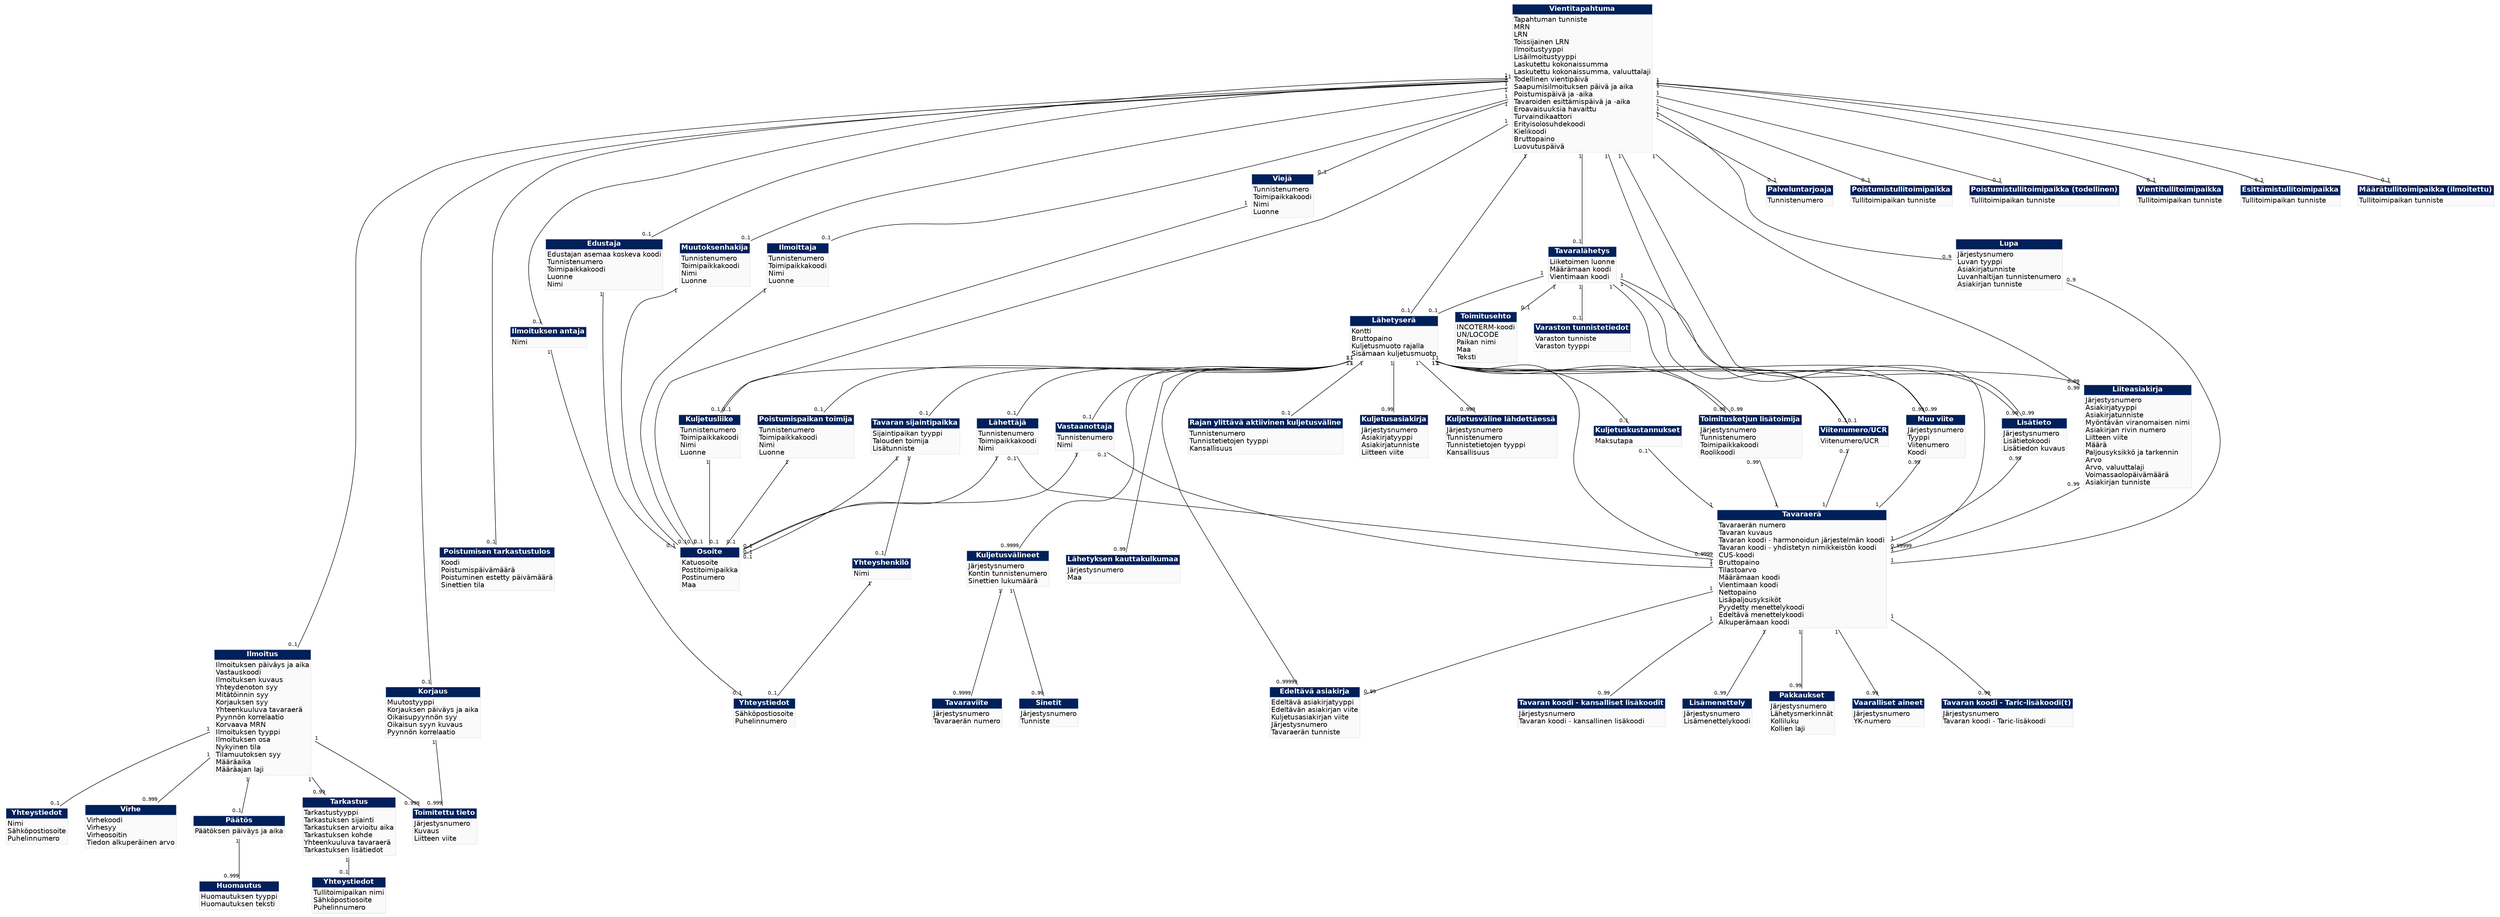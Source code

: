Graph Export {
	node [shape=plaintext, fontname = "helvetica"];
	edge [fontname = "helvetica"];
	{rank=same "Notification" "Amendment" "Packaging"}
	{rank=same "TransportEquipment" "Itinerary" "ExitControlResult" "GoodsItem"}
	"ExportOperation" [label=<<table border="0" cellspacing="0" cellborder="1" color="#E3E5E9"><tr><td bgcolor="#00205B"><font color="white"><b>Vientitapahtuma</b></font></td></tr><tr><td bgcolor="#fafafa" align="left">Tapahtuman tunniste<br align="left"/>MRN<br align="left"/>LRN<br align="left"/>Toissijainen LRN<br align="left"/>Ilmoitustyyppi<br align="left"/>Lisäilmoitustyyppi<br align="left"/>Laskutettu kokonaissumma<br align="left"/>Laskutettu kokonaissumma, valuuttalaji<br align="left"/>Todellinen vientipäivä<br align="left"/>Saapumisilmoituksen päivä ja aika<br align="left"/>Poistumispäivä ja -aika<br align="left"/>Tavaroiden esittämispäivä ja -aika<br align="left"/>Eroavaisuuksia havaittu<br align="left"/>Turvaindikaattori<br align="left"/>Erityisolosuhdekoodi<br align="left"/>Kielikoodi<br align="left"/>Bruttopaino<br align="left"/>Luovutuspäivä<br align="left"/></td></tr></table>>];
	"Amendment" [label=<<table border="0" cellspacing="0" cellborder="1" color="#E3E5E9"><tr><td bgcolor="#00205B"><font color="white"><b>Korjaus</b></font></td></tr><tr><td bgcolor="#fafafa" align="left">Muutostyyppi<br align="left"/>Korjauksen päiväys ja aika<br align="left"/>Oikaisupyynnön syy<br align="left"/>Oikaisun syyn kuvaus<br align="left"/>Pyynnön korrelaatio<br align="left"/></td></tr></table>>];
	"ProvidedInfo" [label=<<table border="0" cellspacing="0" cellborder="1" color="#E3E5E9"><tr><td bgcolor="#00205B"><font color="white"><b>Toimitettu tieto</b></font></td></tr><tr><td bgcolor="#fafafa" align="left">Järjestysnumero<br align="left"/>Kuvaus<br align="left"/>Liitteen viite<br align="left"/></td></tr></table>>];
	"Notification" [label=<<table border="0" cellspacing="0" cellborder="1" color="#E3E5E9"><tr><td bgcolor="#00205B"><font color="white"><b>Ilmoitus</b></font></td></tr><tr><td bgcolor="#fafafa" align="left">Ilmoituksen päiväys ja aika<br align="left"/>Vastauskoodi<br align="left"/>Ilmoituksen kuvaus<br align="left"/>Yhteydenoton syy<br align="left"/>Mitätöinnin syy<br align="left"/>Korjauksen syy<br align="left"/>Yhteenkuuluva tavaraerä<br align="left"/>Pyynnön korrelaatio<br align="left"/>Korvaava MRN<br align="left"/>Ilmoituksen tyyppi<br align="left"/>Ilmoituksen osa<br align="left"/>Nykyinen tila<br align="left"/>Tilamuutoksen syy<br align="left"/>Määräaika<br align="left"/>Määräajan laji<br align="left"/></td></tr></table>>];
	"Agent" [label=<<table border="0" cellspacing="0" cellborder="1" color="#E3E5E9"><tr><td bgcolor="#00205B"><font color="white"><b>Edustaja</b></font></td></tr><tr><td bgcolor="#fafafa" align="left">Edustajan asemaa koskeva koodi<br align="left"/>Tunnistenumero<br align="left"/>Toimipaikkakoodi<br align="left"/>Luonne<br align="left"/>Nimi<br align="left"/></td></tr></table>>];
	"Applicant" [label=<<table border="0" cellspacing="0" cellborder="1" color="#E3E5E9"><tr><td bgcolor="#00205B"><font color="white"><b>Muutoksenhakija</b></font></td></tr><tr><td bgcolor="#fafafa" align="left">Tunnistenumero<br align="left"/>Toimipaikkakoodi<br align="left"/>Nimi<br align="left"/>Luonne<br align="left"/></td></tr></table>>];
	"Address" [label=<<table border="0" cellspacing="0" cellborder="1" color="#E3E5E9"><tr><td bgcolor="#00205B"><font color="white"><b>Osoite</b></font></td></tr><tr><td bgcolor="#fafafa" align="left">Katuosoite<br align="left"/>Postitoimipaikka<br align="left"/>Postinumero<br align="left"/>Maa<br align="left"/></td></tr></table>>];
	"Declarant" [label=<<table border="0" cellspacing="0" cellborder="1" color="#E3E5E9"><tr><td bgcolor="#00205B"><font color="white"><b>Ilmoittaja</b></font></td></tr><tr><td bgcolor="#fafafa" align="left">Tunnistenumero<br align="left"/>Toimipaikkakoodi<br align="left"/>Nimi<br align="left"/>Luonne<br align="left"/></td></tr></table>>];
	"Exporter" [label=<<table border="0" cellspacing="0" cellborder="1" color="#E3E5E9"><tr><td bgcolor="#00205B"><font color="white"><b>Viejä</b></font></td></tr><tr><td bgcolor="#fafafa" align="left">Tunnistenumero<br align="left"/>Toimipaikkakoodi<br align="left"/>Nimi<br align="left"/>Luonne<br align="left"/></td></tr></table>>];
	"ServiceProvider" [label=<<table border="0" cellspacing="0" cellborder="1" color="#E3E5E9"><tr><td bgcolor="#00205B"><font color="white"><b>Palveluntarjoaja</b></font></td></tr><tr><td bgcolor="#fafafa" align="left">Tunnistenumero<br align="left"/></td></tr></table>>];
	"Submitter" [label=<<table border="0" cellspacing="0" cellborder="1" color="#E3E5E9"><tr><td bgcolor="#00205B"><font color="white"><b>Ilmoituksen antaja</b></font></td></tr><tr><td bgcolor="#fafafa" align="left">Nimi<br align="left"/></td></tr></table>>];
	"Communication" [label=<<table border="0" cellspacing="0" cellborder="1" color="#E3E5E9"><tr><td bgcolor="#00205B"><font color="white"><b>Yhteystiedot</b></font></td></tr><tr><td bgcolor="#fafafa" align="left">Sähköpostiosoite<br align="left"/>Puhelinnumero<br align="left"/></td></tr></table>>];
	"SupportingDocument" [label=<<table border="0" cellspacing="0" cellborder="1" color="#E3E5E9"><tr><td bgcolor="#00205B"><font color="white"><b>Liiteasiakirja</b></font></td></tr><tr><td bgcolor="#fafafa" align="left">Järjestysnumero<br align="left"/>Asiakirjatyyppi<br align="left"/>Asiakirjatunniste<br align="left"/>Myöntävän viranomaisen nimi<br align="left"/>Asiakirjan rivin numero<br align="left"/>Liitteen viite<br align="left"/>Määrä<br align="left"/>Paljousyksikkö ja tarkennin<br align="left"/>Arvo<br align="left"/>Arvo, valuuttalaji<br align="left"/>Voimassaolopäivämäärä<br align="left"/>Asiakirjan tunniste<br align="left"/></td></tr></table>>];
	"AdditionalReference" [label=<<table border="0" cellspacing="0" cellborder="1" color="#E3E5E9"><tr><td bgcolor="#00205B"><font color="white"><b>Muu viite</b></font></td></tr><tr><td bgcolor="#fafafa" align="left">Järjestysnumero<br align="left"/>Tyyppi<br align="left"/>Viitenumero<br align="left"/>Koodi<br align="left"/></td></tr></table>>];
	"Authorisation" [label=<<table border="0" cellspacing="0" cellborder="1" color="#E3E5E9"><tr><td bgcolor="#00205B"><font color="white"><b>Lupa</b></font></td></tr><tr><td bgcolor="#fafafa" align="left">Järjestysnumero<br align="left"/>Luvan tyyppi<br align="left"/>Asiakirjatunniste<br align="left"/>Luvanhaltijan tunnistenumero<br align="left"/>Asiakirjan tunniste<br align="left"/></td></tr></table>>];
	"AdditionalInformation" [label=<<table border="0" cellspacing="0" cellborder="1" color="#E3E5E9"><tr><td bgcolor="#00205B"><font color="white"><b>Lisätieto</b></font></td></tr><tr><td bgcolor="#fafafa" align="left">Järjestysnumero<br align="left"/>Lisätietokoodi<br align="left"/>Lisätiedon kuvaus<br align="left"/></td></tr></table>>];
	"Consignment" [label=<<table border="0" cellspacing="0" cellborder="1" color="#E3E5E9"><tr><td bgcolor="#00205B"><font color="white"><b>Lähetyserä</b></font></td></tr><tr><td bgcolor="#fafafa" align="left">Kontti<br align="left"/>Bruttopaino<br align="left"/>Kuljetusmuoto rajalla<br align="left"/>Sisämaan kuljetusmuoto<br align="left"/></td></tr></table>>];
	"UCR" [label=<<table border="0" cellspacing="0" cellborder="1" color="#E3E5E9"><tr><td bgcolor="#00205B"><font color="white"><b>Viitenumero/UCR</b></font></td></tr><tr><td bgcolor="#fafafa" align="left">Viitenumero/UCR<br align="left"/></td></tr></table>>];
	"AEOMutualRecognitionParty" [label=<<table border="0" cellspacing="0" cellborder="1" color="#E3E5E9"><tr><td bgcolor="#00205B"><font color="white"><b>Toimitusketjun lisätoimija</b></font></td></tr><tr><td bgcolor="#fafafa" align="left">Järjestysnumero<br align="left"/>Tunnistenumero<br align="left"/>Toimipaikkakoodi<br align="left"/>Roolikoodi<br align="left"/></td></tr></table>>];
	"Carrier" [label=<<table border="0" cellspacing="0" cellborder="1" color="#E3E5E9"><tr><td bgcolor="#00205B"><font color="white"><b>Kuljetusliike</b></font></td></tr><tr><td bgcolor="#fafafa" align="left">Tunnistenumero<br align="left"/>Toimipaikkakoodi<br align="left"/>Nimi<br align="left"/>Luonne<br align="left"/></td></tr></table>>];
	"TraderAtExit" [label=<<table border="0" cellspacing="0" cellborder="1" color="#E3E5E9"><tr><td bgcolor="#00205B"><font color="white"><b>Poistumispaikan toimija</b></font></td></tr><tr><td bgcolor="#fafafa" align="left">Tunnistenumero<br align="left"/>Toimipaikkakoodi<br align="left"/>Nimi<br align="left"/>Luonne<br align="left"/></td></tr></table>>];
	"Consignee" [label=<<table border="0" cellspacing="0" cellborder="1" color="#E3E5E9"><tr><td bgcolor="#00205B"><font color="white"><b>Vastaanottaja</b></font></td></tr><tr><td bgcolor="#fafafa" align="left">Tunnistenumero<br align="left"/>Nimi<br align="left"/></td></tr></table>>];
	"Consignor" [label=<<table border="0" cellspacing="0" cellborder="1" color="#E3E5E9"><tr><td bgcolor="#00205B"><font color="white"><b>Lähettäjä</b></font></td></tr><tr><td bgcolor="#fafafa" align="left">Tunnistenumero<br align="left"/>Toimipaikkakoodi<br align="left"/>Nimi<br align="left"/></td></tr></table>>];
	"BorderTransportMeans" [label=<<table border="0" cellspacing="0" cellborder="1" color="#E3E5E9"><tr><td bgcolor="#00205B"><font color="white"><b>Rajan ylittävä aktiivinen kuljetusväline</b></font></td></tr><tr><td bgcolor="#fafafa" align="left">Tunnistenumero<br align="left"/>Tunnistetietojen tyyppi<br align="left"/>Kansallisuus<br align="left"/></td></tr></table>>];
	"PreviousDocument" [label=<<table border="0" cellspacing="0" cellborder="1" color="#E3E5E9"><tr><td bgcolor="#00205B"><font color="white"><b>Edeltävä asiakirja</b></font></td></tr><tr><td bgcolor="#fafafa" align="left">Edeltävä asiakirjatyyppi<br align="left"/>Edeltävän asiakirjan viite<br align="left"/>Kuljetusasiakirjan viite<br align="left"/>Järjestysnumero<br align="left"/>Tavaraerän tunniste<br align="left"/></td></tr></table>>];
	"TransportContractDocument" [label=<<table border="0" cellspacing="0" cellborder="1" color="#E3E5E9"><tr><td bgcolor="#00205B"><font color="white"><b>Kuljetusasiakirja</b></font></td></tr><tr><td bgcolor="#fafafa" align="left">Järjestysnumero<br align="left"/>Asiakirjatyyppi<br align="left"/>Asiakirjatunniste<br align="left"/>Liitteen viite<br align="left"/></td></tr></table>>];
	"Freight" [label=<<table border="0" cellspacing="0" cellborder="1" color="#E3E5E9"><tr><td bgcolor="#00205B"><font color="white"><b>Kuljetuskustannukset</b></font></td></tr><tr><td bgcolor="#fafafa" align="left">Maksutapa<br align="left"/></td></tr></table>>];
	"Itinerary" [label=<<table border="0" cellspacing="0" cellborder="1" color="#E3E5E9"><tr><td bgcolor="#00205B"><font color="white"><b>Lähetyksen kauttakulkumaa</b></font></td></tr><tr><td bgcolor="#fafafa" align="left">Järjestysnumero<br align="left"/>Maa<br align="left"/></td></tr></table>>];
	"GoodsLocation" [label=<<table border="0" cellspacing="0" cellborder="1" color="#E3E5E9"><tr><td bgcolor="#00205B"><font color="white"><b>Tavaran sijaintipaikka</b></font></td></tr><tr><td bgcolor="#fafafa" align="left">Sijaintipaikan tyyppi<br align="left"/>Talouden toimija<br align="left"/>Lisätunniste<br align="left"/></td></tr></table>>];
	"LocationContact" [label=<<table border="0" cellspacing="0" cellborder="1" color="#E3E5E9"><tr><td bgcolor="#00205B"><font color="white"><b>Yhteyshenkilö</b></font></td></tr><tr><td bgcolor="#fafafa" align="left">Nimi<br align="left"/></td></tr></table>>];
	"TransportEquipment" [label=<<table border="0" cellspacing="0" cellborder="1" color="#E3E5E9"><tr><td bgcolor="#00205B"><font color="white"><b>Kuljetusvälineet</b></font></td></tr><tr><td bgcolor="#fafafa" align="left">Järjestysnumero<br align="left"/>Kontin tunnistenumero<br align="left"/>Sinettien lukumäärä<br align="left"/></td></tr></table>>];
	"Seal" [label=<<table border="0" cellspacing="0" cellborder="1" color="#E3E5E9"><tr><td bgcolor="#00205B"><font color="white"><b>Sinetit</b></font></td></tr><tr><td bgcolor="#fafafa" align="left">Järjestysnumero<br align="left"/>Tunniste<br align="left"/></td></tr></table>>];
	"GoodsReference" [label=<<table border="0" cellspacing="0" cellborder="1" color="#E3E5E9"><tr><td bgcolor="#00205B"><font color="white"><b>Tavaraviite</b></font></td></tr><tr><td bgcolor="#fafafa" align="left">Järjestysnumero<br align="left"/>Tavaraerän numero<br align="left"/></td></tr></table>>];
	"GoodsItem" [label=<<table border="0" cellspacing="0" cellborder="1" color="#E3E5E9"><tr><td bgcolor="#00205B"><font color="white"><b>Tavaraerä</b></font></td></tr><tr><td bgcolor="#fafafa" align="left">Tavaraerän numero<br align="left"/>Tavaran kuvaus<br align="left"/>Tavaran koodi - harmonoidun järjestelmän koodi<br align="left"/>Tavaran koodi - yhdistetyn nimikkeistön koodi<br align="left"/>CUS-koodi<br align="left"/>Bruttopaino<br align="left"/>Tilastoarvo<br align="left"/>Määrämaan koodi<br align="left"/>Vientimaan koodi<br align="left"/>Nettopaino<br align="left"/>Lisäpaljousyksiköt<br align="left"/>Pyydetty menettelykoodi<br align="left"/>Edeltävä menettelykoodi<br align="left"/>Alkuperämaan koodi<br align="left"/></td></tr></table>>];
	"DangerousGoods" [label=<<table border="0" cellspacing="0" cellborder="1" color="#E3E5E9"><tr><td bgcolor="#00205B"><font color="white"><b>Vaaralliset aineet</b></font></td></tr><tr><td bgcolor="#fafafa" align="left">Järjestysnumero<br align="left"/>YK-numero<br align="left"/></td></tr></table>>];
	"Packaging" [label=<<table border="0" cellspacing="0" cellborder="1" color="#E3E5E9"><tr><td bgcolor="#00205B"><font color="white"><b>Pakkaukset</b></font></td></tr><tr><td bgcolor="#fafafa" align="left">Järjestysnumero<br align="left"/>Lähetysmerkinnät<br align="left"/>Kolliluku<br align="left"/>Kollien laji<br align="left"/></td></tr></table>>];
	"GoodsShipment" [label=<<table border="0" cellspacing="0" cellborder="1" color="#E3E5E9"><tr><td bgcolor="#00205B"><font color="white"><b>Tavaralähetys</b></font></td></tr><tr><td bgcolor="#fafafa" align="left">Liiketoimen luonne<br align="left"/>Määrämaan koodi<br align="left"/>Vientimaan koodi<br align="left"/></td></tr></table>>];
	"DepartureTransportMeans" [label=<<table border="0" cellspacing="0" cellborder="1" color="#E3E5E9"><tr><td bgcolor="#00205B"><font color="white"><b>Kuljetusväline lähdettäessä</b></font></td></tr><tr><td bgcolor="#fafafa" align="left">Järjestysnumero<br align="left"/>Tunnistenumero<br align="left"/>Tunnistetietojen tyyppi<br align="left"/>Kansallisuus<br align="left"/></td></tr></table>>];
	"TradeTerms" [label=<<table border="0" cellspacing="0" cellborder="1" color="#E3E5E9"><tr><td bgcolor="#00205B"><font color="white"><b>Toimitusehto</b></font></td></tr><tr><td bgcolor="#fafafa" align="left">INCOTERM-koodi<br align="left"/>UN/LOCODE<br align="left"/>Paikan nimi<br align="left"/>Maa<br align="left"/>Teksti<br align="left"/></td></tr></table>>];
	"Warehouse" [label=<<table border="0" cellspacing="0" cellborder="1" color="#E3E5E9"><tr><td bgcolor="#00205B"><font color="white"><b>Varaston tunnistetiedot</b></font></td></tr><tr><td bgcolor="#fafafa" align="left">Varaston tunniste<br align="left"/>Varaston tyyppi<br align="left"/></td></tr></table>>];
	"TaricAdditional" [label=<<table border="0" cellspacing="0" cellborder="1" color="#E3E5E9"><tr><td bgcolor="#00205B"><font color="white"><b>Tavaran koodi - Taric-lisäkoodi(t)</b></font></td></tr><tr><td bgcolor="#fafafa" align="left">Järjestysnumero<br align="left"/>Tavaran koodi - Taric-lisäkoodi<br align="left"/></td></tr></table>>];
	"NationalAdditional" [label=<<table border="0" cellspacing="0" cellborder="1" color="#E3E5E9"><tr><td bgcolor="#00205B"><font color="white"><b>Tavaran koodi - kansalliset lisäkoodit</b></font></td></tr><tr><td bgcolor="#fafafa" align="left">Järjestysnumero<br align="left"/>Tavaran koodi - kansallinen lisäkoodi<br align="left"/></td></tr></table>>];
	"AdditionalProcedure" [label=<<table border="0" cellspacing="0" cellborder="1" color="#E3E5E9"><tr><td bgcolor="#00205B"><font color="white"><b>Lisämenettely</b></font></td></tr><tr><td bgcolor="#fafafa" align="left">Järjestysnumero<br align="left"/>Lisämenettelykoodi<br align="left"/></td></tr></table>>];
	"ExitOffice" [label=<<table border="0" cellspacing="0" cellborder="1" color="#E3E5E9"><tr><td bgcolor="#00205B"><font color="white"><b>Poistumistullitoimipaikka</b></font></td></tr><tr><td bgcolor="#fafafa" align="left">Tullitoimipaikan tunniste<br align="left"/></td></tr></table>>];
	"ExitOfficeActual" [label=<<table border="0" cellspacing="0" cellborder="1" color="#E3E5E9"><tr><td bgcolor="#00205B"><font color="white"><b>Poistumistullitoimipaikka (todellinen)</b></font></td></tr><tr><td bgcolor="#fafafa" align="left">Tullitoimipaikan tunniste<br align="left"/></td></tr></table>>];
	"ExportOffice" [label=<<table border="0" cellspacing="0" cellborder="1" color="#E3E5E9"><tr><td bgcolor="#00205B"><font color="white"><b>Vientitullitoimipaikka</b></font></td></tr><tr><td bgcolor="#fafafa" align="left">Tullitoimipaikan tunniste<br align="left"/></td></tr></table>>];
	"PresentationOffice" [label=<<table border="0" cellspacing="0" cellborder="1" color="#E3E5E9"><tr><td bgcolor="#00205B"><font color="white"><b>Esittämistullitoimipaikka</b></font></td></tr><tr><td bgcolor="#fafafa" align="left">Tullitoimipaikan tunniste<br align="left"/></td></tr></table>>];
	"Decision" [label=<<table border="0" cellspacing="0" cellborder="1" color="#E3E5E9"><tr><td bgcolor="#00205B"><font color="white"><b>Päätös</b></font></td></tr><tr><td bgcolor="#fafafa" align="left">Päätöksen päiväys ja aika<br align="left"/></td></tr></table>>];
	"Note" [label=<<table border="0" cellspacing="0" cellborder="1" color="#E3E5E9"><tr><td bgcolor="#00205B"><font color="white"><b>Huomautus</b></font></td></tr><tr><td bgcolor="#fafafa" align="left">Huomautuksen tyyppi<br align="left"/>Huomautuksen teksti<br align="left"/></td></tr></table>>];
	"Control" [label=<<table border="0" cellspacing="0" cellborder="1" color="#E3E5E9"><tr><td bgcolor="#00205B"><font color="white"><b>Tarkastus</b></font></td></tr><tr><td bgcolor="#fafafa" align="left">Tarkastustyyppi<br align="left"/>Tarkastuksen sijainti<br align="left"/>Tarkastuksen arvioitu aika<br align="left"/>Tarkastuksen kohde<br align="left"/>Yhteenkuuluva tavaraerä<br align="left"/>Tarkastuksen lisätiedot<br align="left"/></td></tr></table>>];
	"Contact" [label=<<table border="0" cellspacing="0" cellborder="1" color="#E3E5E9"><tr><td bgcolor="#00205B"><font color="white"><b>Yhteystiedot</b></font></td></tr><tr><td bgcolor="#fafafa" align="left">Tullitoimipaikan nimi<br align="left"/>Sähköpostiosoite<br align="left"/>Puhelinnumero<br align="left"/></td></tr></table>>];
	"ContactInfo" [label=<<table border="0" cellspacing="0" cellborder="1" color="#E3E5E9"><tr><td bgcolor="#00205B"><font color="white"><b>Yhteystiedot</b></font></td></tr><tr><td bgcolor="#fafafa" align="left">Nimi<br align="left"/>Sähköpostiosoite<br align="left"/>Puhelinnumero<br align="left"/></td></tr></table>>];
	"Error" [label=<<table border="0" cellspacing="0" cellborder="1" color="#E3E5E9"><tr><td bgcolor="#00205B"><font color="white"><b>Virhe</b></font></td></tr><tr><td bgcolor="#fafafa" align="left">Virhekoodi<br align="left"/>Virhesyy<br align="left"/>Virheosoitin<br align="left"/>Tiedon alkuperäinen arvo<br align="left"/></td></tr></table>>];
	"ExitControlResult" [label=<<table border="0" cellspacing="0" cellborder="1" color="#E3E5E9"><tr><td bgcolor="#00205B"><font color="white"><b>Poistumisen tarkastustulos</b></font></td></tr><tr><td bgcolor="#fafafa" align="left">Koodi<br align="left"/>Poistumispäivämäärä<br align="left"/>Poistuminen estetty päivämäärä<br align="left"/>Sinettien tila<br align="left"/></td></tr></table>>];
	"DestinationOfficeDeclared" [label=<<table border="0" cellspacing="0" cellborder="1" color="#E3E5E9"><tr><td bgcolor="#00205B"><font color="white"><b>Määrätullitoimipaikka (ilmoitettu)</b></font></td></tr><tr><td bgcolor="#fafafa" align="left">Tullitoimipaikan tunniste<br align="left"/></td></tr></table>>];
	"ExportOperation" -- "Amendment" [headlabel="0..1", taillabel="1" fontsize=10]
	"Amendment" -- "ProvidedInfo" [headlabel="0..999", taillabel="1" fontsize=10]
	"ExportOperation" -- "Notification" [headlabel="0..1", taillabel="1" fontsize=10]
	"Notification" -- "ProvidedInfo" [headlabel="0..999", taillabel="1" fontsize=10]
	"ExportOperation" -- "Agent" [headlabel="0..1", taillabel="1" fontsize=10]
	"ExportOperation" -- "Applicant" [headlabel="0..1", taillabel="1" fontsize=10]
	"Applicant" -- "Address" [headlabel="0..1", taillabel="1" fontsize=10]
	"ExportOperation" -- "Declarant" [headlabel="0..1", taillabel="1" fontsize=10]
	"Declarant" -- "Address" [headlabel="0..1", taillabel="1" fontsize=10]
	"ExportOperation" -- "Exporter" [headlabel="0..1", taillabel="1" fontsize=10]
	"Exporter" -- "Address" [headlabel="0..1", taillabel="1" fontsize=10]
	"ExportOperation" -- "ServiceProvider" [headlabel="0..1", taillabel="1" fontsize=10]
	"ExportOperation" -- "Submitter" [headlabel="0..1", taillabel="1" fontsize=10]
	"Submitter" -- "Communication" [headlabel="0..1", taillabel="1" fontsize=10]
	"ExportOperation" -- "SupportingDocument" [headlabel="0..99", taillabel="1" fontsize=10]
	"ExportOperation" -- "AdditionalReference" [headlabel="0..99", taillabel="1" fontsize=10]
	"ExportOperation" -- "Authorisation" [headlabel="0..9", taillabel="1" fontsize=10]
	"ExportOperation" -- "AdditionalInformation" [headlabel="0..99", taillabel="1" fontsize=10]
	"ExportOperation" -- "Consignment" [headlabel="0..1", taillabel="1" fontsize=10]
	"Consignment" -- "UCR" [headlabel="0..1", taillabel="1" fontsize=10]
	"Consignment" -- "AEOMutualRecognitionParty" [headlabel="0..99", taillabel="1" fontsize=10]
	"Consignment" -- "Carrier" [headlabel="0..1", taillabel="1" fontsize=10]
	"Consignment" -- "TraderAtExit" [headlabel="0..1", taillabel="1" fontsize=10]
	"TraderAtExit" -- "Address" [headlabel="0..1", taillabel="1" fontsize=10]
	"Consignment" -- "Consignee" [headlabel="0..1", taillabel="1" fontsize=10]
	"Consignee" -- "Address" [headlabel="0..1", taillabel="1" fontsize=10]
	"Consignment" -- "Consignor" [headlabel="0..1", taillabel="1" fontsize=10]
	"Consignor" -- "Address" [headlabel="0..1", taillabel="1" fontsize=10]
	"Consignment" -- "BorderTransportMeans" [headlabel="0..1", taillabel="1" fontsize=10]
	"Consignment" -- "PreviousDocument" [headlabel="0..99999", taillabel="1" fontsize=10]
	"Consignment" -- "SupportingDocument" [headlabel="0..99", taillabel="1" fontsize=10]
	"Consignment" -- "AdditionalReference" [headlabel="0..99", taillabel="1" fontsize=10]
	"Consignment" -- "TransportContractDocument" [headlabel="0..99", taillabel="1" fontsize=10]
	"Consignment" -- "AdditionalInformation" [headlabel="0..99", taillabel="1" fontsize=10]
	"Consignment" -- "Freight" [headlabel="0..1", taillabel="1" fontsize=10]
	"Consignment" -- "Itinerary" [headlabel="0..99", taillabel="1" fontsize=10]
	"Consignment" -- "GoodsLocation" [headlabel="0..1", taillabel="1" fontsize=10]
	"GoodsLocation" -- "Address" [headlabel="0..1", taillabel="1" fontsize=10]
	"GoodsLocation" -- "LocationContact" [headlabel="0..1", taillabel="1" fontsize=10]
	"LocationContact" -- "Communication" [headlabel="0..1", taillabel="1" fontsize=10]
	"Consignment" -- "TransportEquipment" [headlabel="0..9999", taillabel="1" fontsize=10]
	"TransportEquipment" -- "Seal" [headlabel="0..99", taillabel="1" fontsize=10]
	"TransportEquipment" -- "GoodsReference" [headlabel="0..9999", taillabel="1" fontsize=10]
	"Consignment" -- "GoodsItem" [headlabel="0..9999", taillabel="1" fontsize=10]
	"UCR" -- "GoodsItem" [headlabel="1", taillabel="0..1" fontsize=10]
	"AEOMutualRecognitionParty" -- "GoodsItem" [headlabel="1", taillabel="0..99" fontsize=10]
	"Consignee" -- "GoodsItem" [headlabel="1", taillabel="0..1" fontsize=10]
	"Consignor" -- "GoodsItem" [headlabel="1", taillabel="0..1" fontsize=10]
	"GoodsItem" -- "DangerousGoods" [headlabel="0..99", taillabel="1" fontsize=10]
	"GoodsItem" -- "Packaging" [headlabel="0..99", taillabel="1" fontsize=10]
	"GoodsItem" -- "PreviousDocument" [headlabel="0..99", taillabel="1" fontsize=10]
	"SupportingDocument" -- "GoodsItem" [headlabel="1", taillabel="0..99" fontsize=10]
	"AdditionalReference" -- "GoodsItem" [headlabel="1", taillabel="0..99" fontsize=10]
	"AdditionalInformation" -- "GoodsItem" [headlabel="1", taillabel="0..99" fontsize=10]
	"Freight" -- "GoodsItem" [headlabel="1", taillabel="0..1" fontsize=10]
	"ExportOperation" -- "GoodsShipment" [headlabel="0..1", taillabel="1" fontsize=10]
	"GoodsShipment" -- "AEOMutualRecognitionParty" [headlabel="0..99", taillabel="1" fontsize=10]
	"GoodsShipment" -- "Consignment" [headlabel="0..1", taillabel="1" fontsize=10]
	"Carrier" -- "Address" [headlabel="0..1", taillabel="1" fontsize=10]
	"Consignment" -- "DepartureTransportMeans" [headlabel="0..999", taillabel="1" fontsize=10]
	"GoodsShipment" -- "TradeTerms" [headlabel="0..1", taillabel="1" fontsize=10]
	"GoodsShipment" -- "UCR" [headlabel="0..1", taillabel="1" fontsize=10]
	"GoodsShipment" -- "Warehouse" [headlabel="0..1", taillabel="1" fontsize=10]
	"GoodsShipment" -- "GoodsItem" [headlabel="0..99999", taillabel="1" fontsize=10]
	"GoodsItem" -- "TaricAdditional" [headlabel="0..99", taillabel="1" fontsize=10]
	"GoodsItem" -- "NationalAdditional" [headlabel="0..99", taillabel="1" fontsize=10]
	"GoodsItem" -- "AdditionalProcedure" [headlabel="0..99", taillabel="1" fontsize=10]
	"Authorisation" -- "GoodsItem" [headlabel="1", taillabel="0..9" fontsize=10]
	"ExportOperation" -- "ExitOffice" [headlabel="0..1", taillabel="1" fontsize=10]
	"ExportOperation" -- "ExitOfficeActual" [headlabel="0..1", taillabel="1" fontsize=10]
	"ExportOperation" -- "ExportOffice" [headlabel="0..1", taillabel="1" fontsize=10]
	"ExportOperation" -- "PresentationOffice" [headlabel="0..1", taillabel="1" fontsize=10]
	"Notification" -- "Decision" [headlabel="0..1", taillabel="1" fontsize=10]
	"Decision" -- "Note" [headlabel="0..999", taillabel="1" fontsize=10]
	"Notification" -- "Control" [headlabel="0..99", taillabel="1" fontsize=10]
	"Control" -- "Contact" [headlabel="0..1", taillabel="1" fontsize=10]
	"Notification" -- "ContactInfo" [headlabel="0..1", taillabel="1" fontsize=10]
	"Notification" -- "Error" [headlabel="0..999", taillabel="1" fontsize=10]
	"Agent" -- "Address" [headlabel="0..1", taillabel="1" fontsize=10]
	"ExportOperation" -- "ExitControlResult" [headlabel="0..1", taillabel="1" fontsize=10]
	"ExportOperation" -- "DestinationOfficeDeclared" [headlabel="0..1", taillabel="1" fontsize=10]
	"ExportOperation" -- "Carrier" [headlabel="0..1", taillabel="1" fontsize=10]
	"Exporter" -- "GoodsShipment" [style=invis]
}